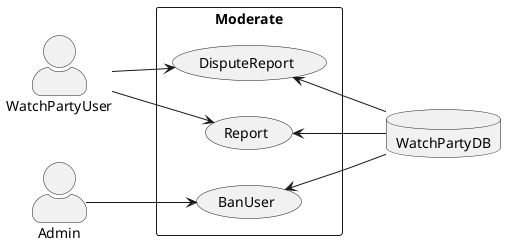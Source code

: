 @startuml ModerateUsecase

left to right direction
skinparam actorStyle awesome

actor WatchPartyUser
actor Admin
database WatchPartyDB

rectangle "Moderate" {
    usecase "BanUser"
    usecase "Report"
    usecase "DisputeReport"
}

Admin --> BanUser

WatchPartyUser --> Report
WatchPartyUser --> DisputeReport

BanUser <-- WatchPartyDB
Report <-- WatchPartyDB
DisputeReport <-- WatchPartyDB

@enduml